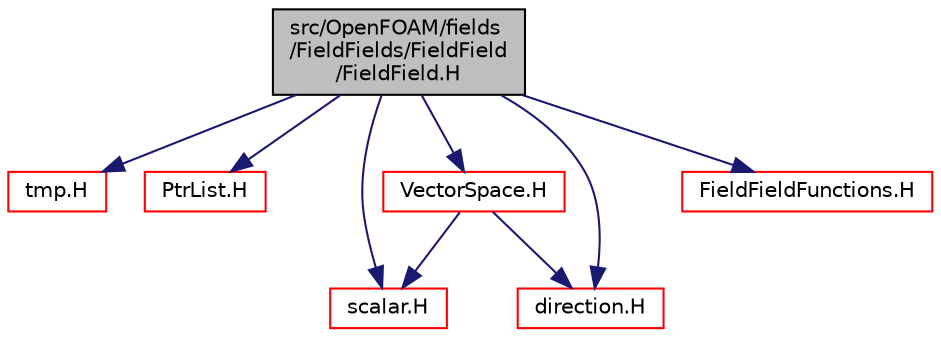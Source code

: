 digraph "src/OpenFOAM/fields/FieldFields/FieldField/FieldField.H"
{
  bgcolor="transparent";
  edge [fontname="Helvetica",fontsize="10",labelfontname="Helvetica",labelfontsize="10"];
  node [fontname="Helvetica",fontsize="10",shape=record];
  Node0 [label="src/OpenFOAM/fields\l/FieldFields/FieldField\l/FieldField.H",height=0.2,width=0.4,color="black", fillcolor="grey75", style="filled", fontcolor="black"];
  Node0 -> Node1 [color="midnightblue",fontsize="10",style="solid",fontname="Helvetica"];
  Node1 [label="tmp.H",height=0.2,width=0.4,color="red",URL="$a11837.html"];
  Node0 -> Node50 [color="midnightblue",fontsize="10",style="solid",fontname="Helvetica"];
  Node50 [label="PtrList.H",height=0.2,width=0.4,color="red",URL="$a09419.html"];
  Node0 -> Node35 [color="midnightblue",fontsize="10",style="solid",fontname="Helvetica"];
  Node35 [label="scalar.H",height=0.2,width=0.4,color="red",URL="$a13334.html"];
  Node0 -> Node5 [color="midnightblue",fontsize="10",style="solid",fontname="Helvetica"];
  Node5 [label="direction.H",height=0.2,width=0.4,color="red",URL="$a12977.html",tooltip="Direction is an 8-bit unsigned integer type used to represent the Cartesian directions etc..."];
  Node0 -> Node68 [color="midnightblue",fontsize="10",style="solid",fontname="Helvetica"];
  Node68 [label="VectorSpace.H",height=0.2,width=0.4,color="red",URL="$a13721.html"];
  Node68 -> Node5 [color="midnightblue",fontsize="10",style="solid",fontname="Helvetica"];
  Node68 -> Node35 [color="midnightblue",fontsize="10",style="solid",fontname="Helvetica"];
  Node0 -> Node73 [color="midnightblue",fontsize="10",style="solid",fontname="Helvetica"];
  Node73 [label="FieldFieldFunctions.H",height=0.2,width=0.4,color="red",URL="$a10193.html"];
}
